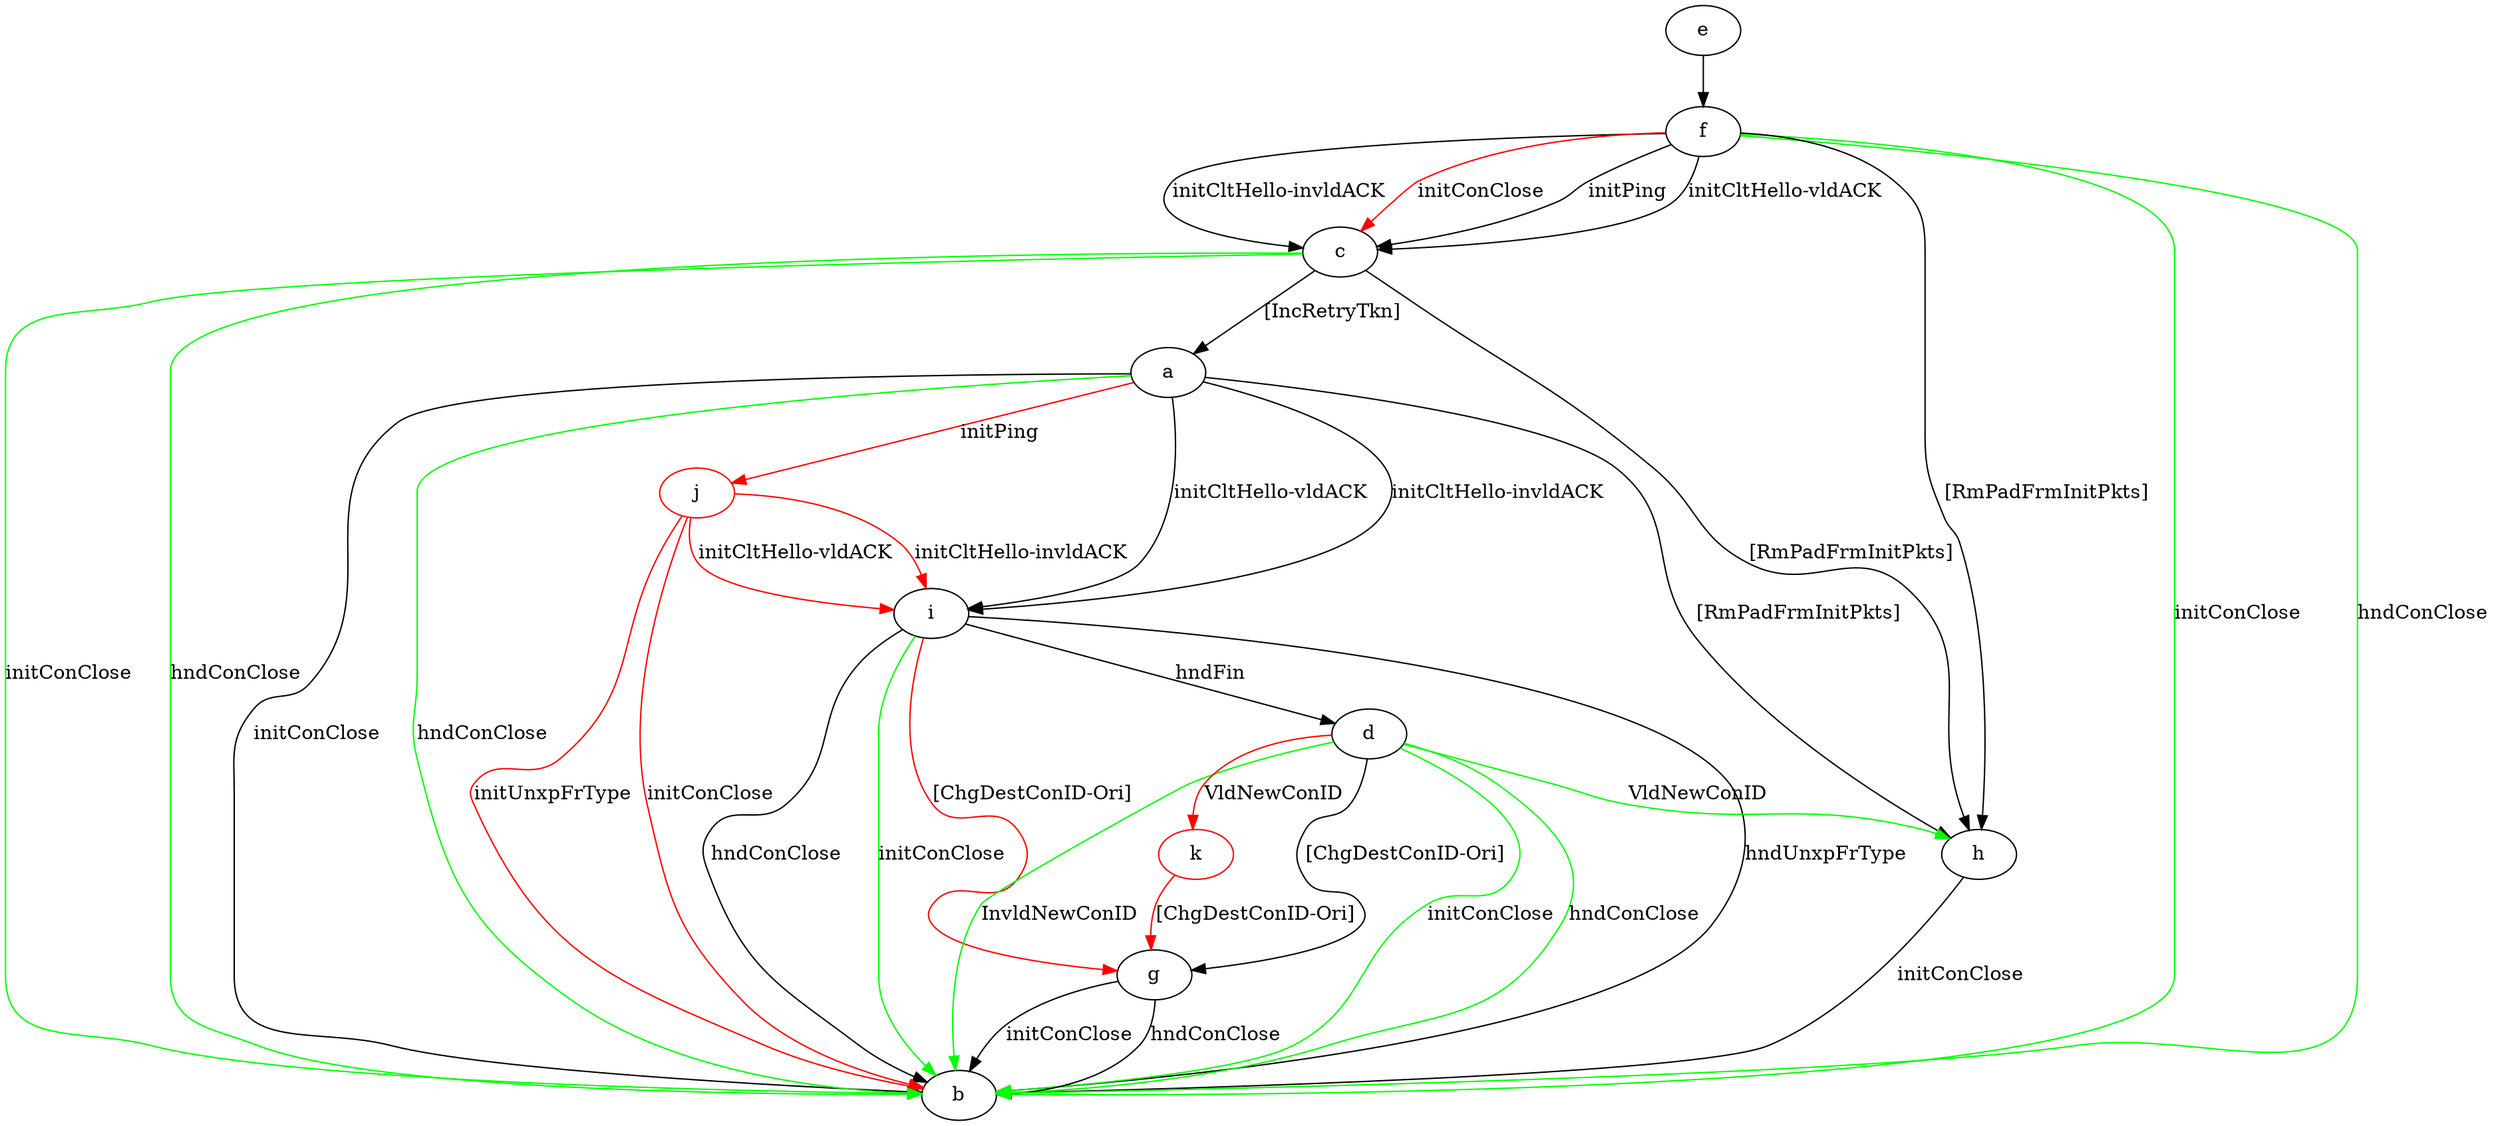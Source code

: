 digraph "" {
	a -> b	[key=0,
		label="initConClose "];
	a -> b	[key=1,
		color=green,
		label="hndConClose "];
	a -> h	[key=0,
		label="[RmPadFrmInitPkts] "];
	a -> i	[key=0,
		label="initCltHello-vldACK "];
	a -> i	[key=1,
		label="initCltHello-invldACK "];
	j	[color=red];
	a -> j	[key=0,
		color=red,
		label="initPing "];
	c -> a	[key=0,
		label="[IncRetryTkn] "];
	c -> b	[key=0,
		color=green,
		label="initConClose "];
	c -> b	[key=1,
		color=green,
		label="hndConClose "];
	c -> h	[key=0,
		label="[RmPadFrmInitPkts] "];
	d -> b	[key=0,
		color=green,
		label="initConClose "];
	d -> b	[key=1,
		color=green,
		label="hndConClose "];
	d -> b	[key=2,
		color=green,
		label="InvldNewConID "];
	d -> g	[key=0,
		label="[ChgDestConID-Ori] "];
	d -> h	[key=0,
		color=green,
		label="VldNewConID "];
	k	[color=red];
	d -> k	[key=0,
		color=red,
		label="VldNewConID "];
	e -> f	[key=0];
	f -> b	[key=0,
		color=green,
		label="initConClose "];
	f -> b	[key=1,
		color=green,
		label="hndConClose "];
	f -> c	[key=0,
		label="initPing "];
	f -> c	[key=1,
		label="initCltHello-vldACK "];
	f -> c	[key=2,
		label="initCltHello-invldACK "];
	f -> c	[key=3,
		color=red,
		label="initConClose "];
	f -> h	[key=0,
		label="[RmPadFrmInitPkts] "];
	g -> b	[key=0,
		label="initConClose "];
	g -> b	[key=1,
		label="hndConClose "];
	h -> b	[key=0,
		label="initConClose "];
	i -> b	[key=0,
		label="hndUnxpFrType "];
	i -> b	[key=1,
		label="hndConClose "];
	i -> b	[key=2,
		color=green,
		label="initConClose "];
	i -> d	[key=0,
		label="hndFin "];
	i -> g	[key=0,
		color=red,
		label="[ChgDestConID-Ori] "];
	j -> b	[key=0,
		color=red,
		label="initConClose "];
	j -> b	[key=1,
		color=red,
		label="initUnxpFrType "];
	j -> i	[key=0,
		color=red,
		label="initCltHello-vldACK "];
	j -> i	[key=1,
		color=red,
		label="initCltHello-invldACK "];
	k -> g	[key=0,
		color=red,
		label="[ChgDestConID-Ori] "];
}
